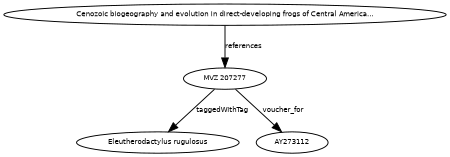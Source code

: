 digraph G {
size="3,3";
node [fontsize=7, fontname="Helvetica"];
edge [fontsize=7, fontname="Helvetica"];
node0 [label="MVZ 207277", width=0.27433100247,height=0.27433100247];
node1 [label="Cenozoic biogeography and evolution in direct-developing frogs of Central America...", width=0.27433100247,height=0.27433100247];
node2 [label="Eleutherodactylus rugulosus", width=0.27433100247,height=0.27433100247];
node3 [label="AY273112", width=0.27433100247,height=0.27433100247];
node1 -> node0 [label="references"];
node0 -> node2 [label="taggedWithTag"];
node0 -> node3 [label="voucher_for"];
}

